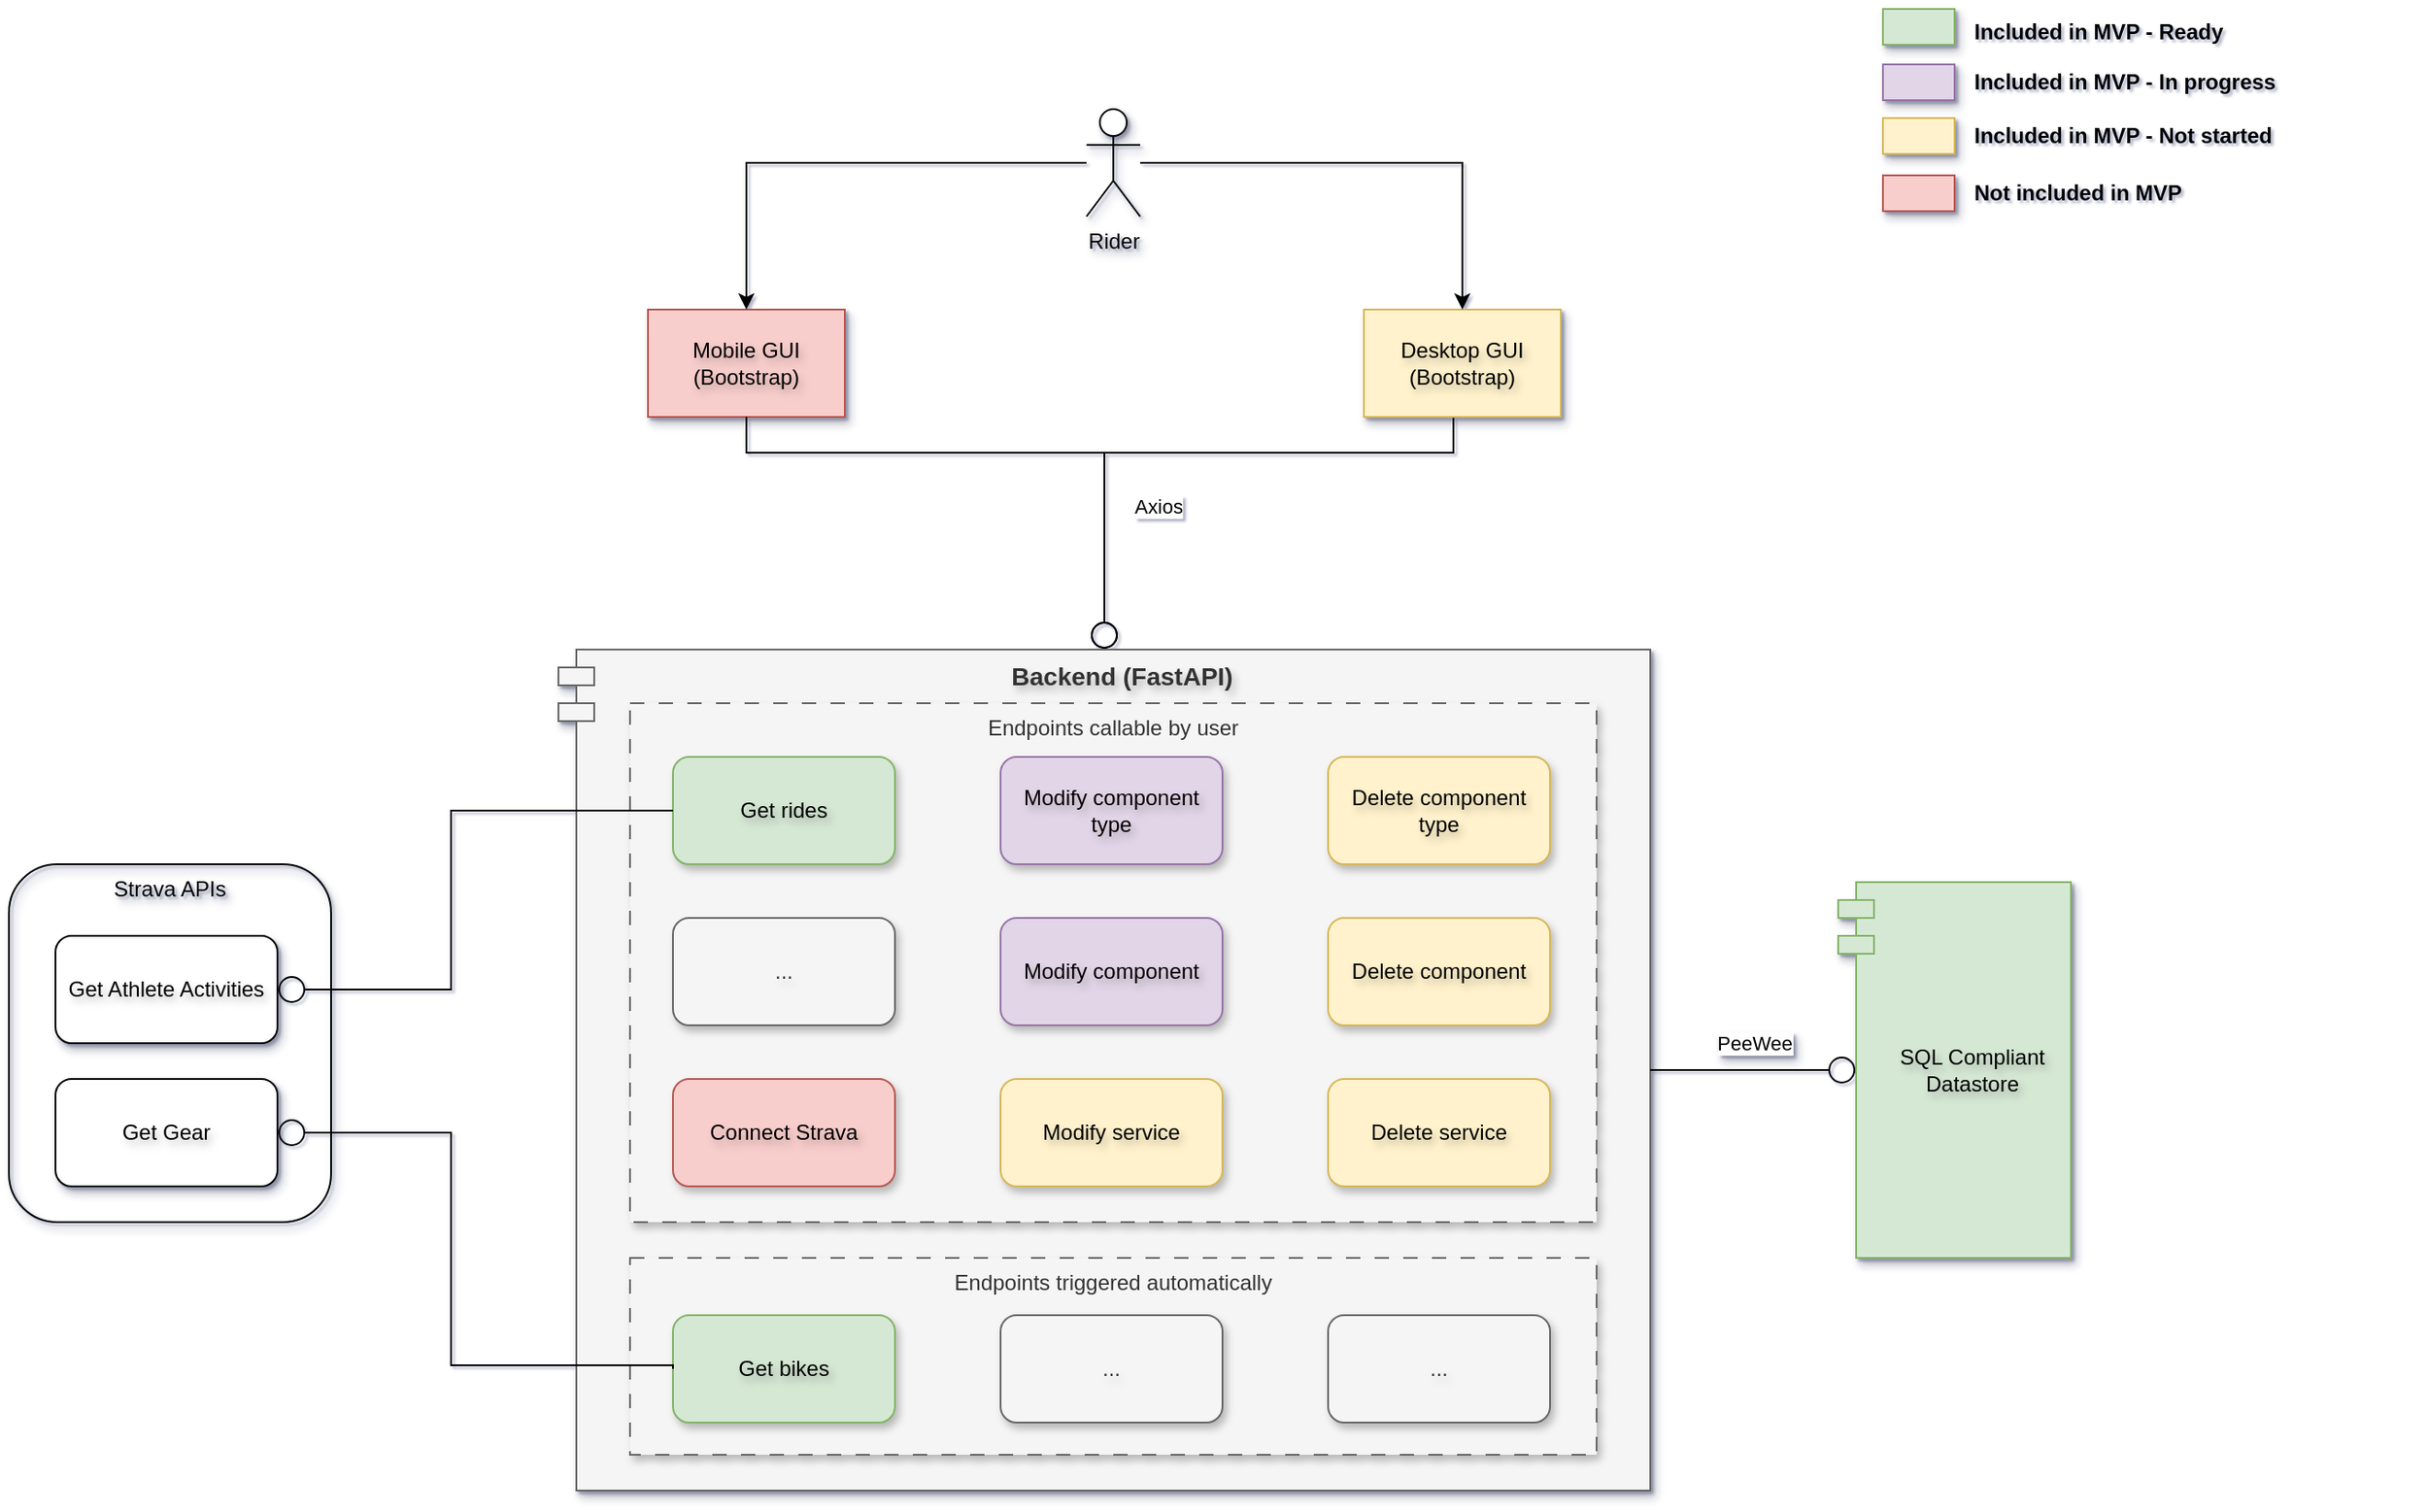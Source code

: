 <mxfile version="24.3.1" type="github" pages="5">
  <diagram id="NCPz26pTcdwmksfjbm1z" name="Application architecture">
    <mxGraphModel dx="1434" dy="831" grid="1" gridSize="10" guides="1" tooltips="1" connect="1" arrows="1" fold="1" page="1" pageScale="1" pageWidth="1654" pageHeight="1169" math="0" shadow="1">
      <root>
        <mxCell id="0" />
        <mxCell id="1" parent="0" />
        <mxCell id="RmffrdpQDNAFTX5bSkld-15" value="Mobile GUI (Bootstrap)" style="rounded=0;whiteSpace=wrap;html=1;fillColor=#f8cecc;strokeColor=#b85450;verticalAlign=middle;textShadow=1;shadow=1;" parent="1" vertex="1">
          <mxGeometry x="430" y="320" width="110" height="60" as="geometry" />
        </mxCell>
        <mxCell id="TPEgxu9a9AXFGAaxVu-T-1" value="" style="edgeStyle=orthogonalEdgeStyle;rounded=0;orthogonalLoop=1;jettySize=auto;html=1;endArrow=circle;endFill=0;textShadow=1;exitX=0.5;exitY=1;exitDx=0;exitDy=0;entryX=0.5;entryY=0;entryDx=0;entryDy=0;" parent="1" source="RmffrdpQDNAFTX5bSkld-16" target="EPH6YutYgcLWwkJwT0F1-7" edge="1">
          <mxGeometry relative="1" as="geometry">
            <Array as="points">
              <mxPoint x="880" y="380" />
              <mxPoint x="880" y="400" />
              <mxPoint x="685" y="400" />
            </Array>
            <mxPoint x="1000" y="230" as="sourcePoint" />
          </mxGeometry>
        </mxCell>
        <mxCell id="7T9I6hahDImC-vXfzpq1-1" value="Axios" style="edgeLabel;html=1;align=center;verticalAlign=middle;resizable=0;points=[];" parent="TPEgxu9a9AXFGAaxVu-T-1" vertex="1" connectable="0">
          <mxGeometry x="0.06" y="-3" relative="1" as="geometry">
            <mxPoint x="-15" y="33" as="offset" />
          </mxGeometry>
        </mxCell>
        <mxCell id="RmffrdpQDNAFTX5bSkld-16" value="Desktop GUI (Bootstrap)" style="rounded=0;whiteSpace=wrap;html=1;verticalAlign=middle;textShadow=1;shadow=1;fillColor=#fff2cc;strokeColor=#d6b656;" parent="1" vertex="1">
          <mxGeometry x="830" y="320" width="110" height="60" as="geometry" />
        </mxCell>
        <mxCell id="EPH6YutYgcLWwkJwT0F1-7" value="Backend (FastAPI)" style="shape=module;align=left;spacingLeft=20;align=center;verticalAlign=top;whiteSpace=wrap;html=1;textShadow=1;shadow=1;fillColor=#f5f5f5;fontColor=#333333;strokeColor=#666666;fontSize=14;fontStyle=1" parent="1" vertex="1">
          <mxGeometry x="380" y="510" width="610" height="470" as="geometry" />
        </mxCell>
        <mxCell id="hkwMiPXCGRXCESzgIjZG-22" style="edgeStyle=orthogonalEdgeStyle;rounded=0;orthogonalLoop=1;jettySize=auto;html=1;entryX=0.5;entryY=0;entryDx=0;entryDy=0;" edge="1" parent="1" source="ADMcqOYKtGjGrvWezob3-15" target="RmffrdpQDNAFTX5bSkld-16">
          <mxGeometry relative="1" as="geometry" />
        </mxCell>
        <mxCell id="hkwMiPXCGRXCESzgIjZG-23" style="edgeStyle=orthogonalEdgeStyle;rounded=0;orthogonalLoop=1;jettySize=auto;html=1;entryX=0.5;entryY=0;entryDx=0;entryDy=0;" edge="1" parent="1" source="ADMcqOYKtGjGrvWezob3-15" target="RmffrdpQDNAFTX5bSkld-15">
          <mxGeometry relative="1" as="geometry" />
        </mxCell>
        <mxCell id="ADMcqOYKtGjGrvWezob3-15" value="Rider" style="shape=umlActor;verticalLabelPosition=bottom;verticalAlign=top;html=1;textShadow=1;shadow=1;" parent="1" vertex="1">
          <mxGeometry x="675" y="208" width="30" height="60" as="geometry" />
        </mxCell>
        <mxCell id="TPEgxu9a9AXFGAaxVu-T-5" value="Strava APIs" style="rounded=1;whiteSpace=wrap;html=1;fillColor=none;textShadow=1;shadow=1;verticalAlign=top;" parent="1" vertex="1">
          <mxGeometry x="73" y="630" width="180" height="200" as="geometry" />
        </mxCell>
        <mxCell id="vKa5T7IKAzkrLV_AFxiM-1" value="Get Athlete Activities" style="rounded=1;whiteSpace=wrap;html=1;textShadow=1;shadow=1;verticalAlign=middle;" parent="1" vertex="1">
          <mxGeometry x="99" y="670" width="124" height="60" as="geometry" />
        </mxCell>
        <mxCell id="vKa5T7IKAzkrLV_AFxiM-3" value="Get Gear" style="rounded=1;whiteSpace=wrap;html=1;textShadow=1;shadow=1;verticalAlign=middle;" parent="1" vertex="1">
          <mxGeometry x="99" y="750" width="124" height="60" as="geometry" />
        </mxCell>
        <mxCell id="vKa5T7IKAzkrLV_AFxiM-8" value="" style="edgeStyle=orthogonalEdgeStyle;rounded=0;orthogonalLoop=1;jettySize=auto;html=1;endArrow=circle;endFill=0;textShadow=1;exitX=0.5;exitY=1;exitDx=0;exitDy=0;entryX=0.5;entryY=0;entryDx=0;entryDy=0;" parent="1" source="RmffrdpQDNAFTX5bSkld-15" target="EPH6YutYgcLWwkJwT0F1-7" edge="1">
          <mxGeometry relative="1" as="geometry">
            <Array as="points">
              <mxPoint x="505" y="400" />
              <mxPoint x="695" y="400" />
            </Array>
            <mxPoint x="580" y="190" as="sourcePoint" />
            <mxPoint x="390" y="320" as="targetPoint" />
          </mxGeometry>
        </mxCell>
        <mxCell id="EPH6YutYgcLWwkJwT0F1-8" value="SQL Compliant Datastore" style="shape=module;align=left;spacingLeft=20;align=center;verticalAlign=middle;whiteSpace=wrap;html=1;fillColor=#d5e8d4;strokeColor=#82b366;textShadow=1;shadow=1;" parent="1" vertex="1">
          <mxGeometry x="1095" y="640" width="130" height="210" as="geometry" />
        </mxCell>
        <mxCell id="TPEgxu9a9AXFGAaxVu-T-3" value="" style="edgeStyle=orthogonalEdgeStyle;rounded=0;orthogonalLoop=1;jettySize=auto;html=1;endArrow=circle;endFill=0;exitX=1;exitY=0.5;exitDx=0;exitDy=0;entryX=0;entryY=0.5;entryDx=10;entryDy=0;entryPerimeter=0;textShadow=1;" parent="1" source="EPH6YutYgcLWwkJwT0F1-7" target="EPH6YutYgcLWwkJwT0F1-8" edge="1">
          <mxGeometry relative="1" as="geometry">
            <mxPoint x="940" y="600" as="targetPoint" />
          </mxGeometry>
        </mxCell>
        <mxCell id="cnhkPzbbQILTU07u0QST-5" value="PeeWee" style="edgeLabel;html=1;align=center;verticalAlign=middle;resizable=0;points=[];textShadow=1;" parent="TPEgxu9a9AXFGAaxVu-T-3" vertex="1" connectable="0">
          <mxGeometry x="0.006" y="1" relative="1" as="geometry">
            <mxPoint y="-14" as="offset" />
          </mxGeometry>
        </mxCell>
        <mxCell id="DBjzKuaNJzYYvuGlvYwG-1" value="" style="rounded=0;whiteSpace=wrap;html=1;verticalAlign=middle;textShadow=1;shadow=1;fillColor=#fff2cc;strokeColor=#d6b656;" parent="1" vertex="1">
          <mxGeometry x="1120" y="213" width="40" height="20" as="geometry" />
        </mxCell>
        <mxCell id="DBjzKuaNJzYYvuGlvYwG-2" value="Included in MVP - Ready" style="text;html=1;align=left;verticalAlign=middle;whiteSpace=wrap;rounded=0;fontStyle=1" parent="1" vertex="1">
          <mxGeometry x="1169" y="150" width="231" height="30" as="geometry" />
        </mxCell>
        <mxCell id="DBjzKuaNJzYYvuGlvYwG-3" value="" style="rounded=0;whiteSpace=wrap;html=1;verticalAlign=middle;textShadow=1;shadow=1;fillColor=#d5e8d4;strokeColor=#82b366;" parent="1" vertex="1">
          <mxGeometry x="1120" y="152" width="40" height="20" as="geometry" />
        </mxCell>
        <mxCell id="DBjzKuaNJzYYvuGlvYwG-4" value="Included in MVP - Not started" style="text;html=1;align=left;verticalAlign=middle;whiteSpace=wrap;rounded=0;fontStyle=1" parent="1" vertex="1">
          <mxGeometry x="1169" y="208" width="251" height="30" as="geometry" />
        </mxCell>
        <mxCell id="DBjzKuaNJzYYvuGlvYwG-5" value="" style="rounded=0;whiteSpace=wrap;html=1;verticalAlign=middle;textShadow=1;shadow=1;fillColor=#f8cecc;strokeColor=#b85450;" parent="1" vertex="1">
          <mxGeometry x="1120" y="245" width="40" height="20" as="geometry" />
        </mxCell>
        <mxCell id="DBjzKuaNJzYYvuGlvYwG-6" value="Not included in MVP" style="text;html=1;align=left;verticalAlign=middle;whiteSpace=wrap;rounded=0;fontStyle=1" parent="1" vertex="1">
          <mxGeometry x="1169" y="240" width="160" height="30" as="geometry" />
        </mxCell>
        <mxCell id="DBjzKuaNJzYYvuGlvYwG-7" value="" style="rounded=0;whiteSpace=wrap;html=1;verticalAlign=middle;textShadow=1;shadow=1;fillColor=#e1d5e7;strokeColor=#9673a6;" parent="1" vertex="1">
          <mxGeometry x="1120" y="183" width="40" height="20" as="geometry" />
        </mxCell>
        <mxCell id="DBjzKuaNJzYYvuGlvYwG-8" value="Included in MVP - In progress" style="text;html=1;align=left;verticalAlign=middle;whiteSpace=wrap;rounded=0;fontStyle=1" parent="1" vertex="1">
          <mxGeometry x="1169" y="178" width="200" height="30" as="geometry" />
        </mxCell>
        <mxCell id="PAN6MGR7lWyU0OjaY2M_-1" value="Endpoints callable by user" style="rounded=0;whiteSpace=wrap;html=1;verticalAlign=top;dashed=1;dashPattern=8 8;fillColor=#f5f5f5;fontColor=#333333;strokeColor=#666666;glass=0;shadow=1;" vertex="1" parent="1">
          <mxGeometry x="420" y="540" width="540" height="290" as="geometry" />
        </mxCell>
        <mxCell id="qX8qI-lBYtdF9P_CDvGN-1" value="..." style="rounded=1;whiteSpace=wrap;html=1;textShadow=1;shadow=1;verticalAlign=middle;fillColor=#f5f5f5;strokeColor=#666666;fontColor=#333333;" parent="1" vertex="1">
          <mxGeometry x="444" y="660" width="124" height="60" as="geometry" />
        </mxCell>
        <mxCell id="fzKTLi9T5yTtbYr0EsDo-5" value="Get rides" style="rounded=1;whiteSpace=wrap;html=1;textShadow=1;shadow=1;verticalAlign=middle;fillColor=#d5e8d4;strokeColor=#82b366;" vertex="1" parent="1">
          <mxGeometry x="444" y="570" width="124" height="60" as="geometry" />
        </mxCell>
        <mxCell id="fzKTLi9T5yTtbYr0EsDo-2" value="Connect Strava" style="rounded=1;whiteSpace=wrap;html=1;textShadow=1;shadow=1;verticalAlign=middle;fillColor=#f8cecc;strokeColor=#b85450;" vertex="1" parent="1">
          <mxGeometry x="444" y="750" width="124" height="60" as="geometry" />
        </mxCell>
        <mxCell id="VWTe2yEgSYTS17EeLRTs-1" value="Endpoints triggered automatically" style="rounded=0;whiteSpace=wrap;html=1;verticalAlign=top;dashed=1;dashPattern=8 8;fillColor=#f5f5f5;fontColor=#333333;strokeColor=#666666;glass=0;shadow=1;" vertex="1" parent="1">
          <mxGeometry x="420" y="850" width="540" height="110" as="geometry" />
        </mxCell>
        <mxCell id="VWTe2yEgSYTS17EeLRTs-3" value="Get bikes" style="rounded=1;whiteSpace=wrap;html=1;textShadow=1;shadow=1;verticalAlign=middle;fillColor=#d5e8d4;strokeColor=#82b366;" vertex="1" parent="1">
          <mxGeometry x="444" y="882" width="124" height="60" as="geometry" />
        </mxCell>
        <mxCell id="vKa5T7IKAzkrLV_AFxiM-5" value="" style="edgeStyle=orthogonalEdgeStyle;rounded=0;orthogonalLoop=1;jettySize=auto;html=1;endArrow=circle;endFill=0;textShadow=1;exitX=0;exitY=0.5;exitDx=0;exitDy=0;entryX=1;entryY=0.5;entryDx=0;entryDy=0;" parent="1" target="vKa5T7IKAzkrLV_AFxiM-3" edge="1" source="VWTe2yEgSYTS17EeLRTs-3">
          <mxGeometry relative="1" as="geometry">
            <mxPoint x="490" y="715" as="sourcePoint" />
            <mxPoint x="300" y="710" as="targetPoint" />
            <Array as="points">
              <mxPoint x="444" y="910" />
              <mxPoint x="320" y="910" />
              <mxPoint x="320" y="780" />
            </Array>
          </mxGeometry>
        </mxCell>
        <mxCell id="TPEgxu9a9AXFGAaxVu-T-12" value="" style="edgeStyle=orthogonalEdgeStyle;rounded=0;orthogonalLoop=1;jettySize=auto;html=1;endArrow=circle;endFill=0;textShadow=1;exitX=0;exitY=0.5;exitDx=0;exitDy=0;" parent="1" target="vKa5T7IKAzkrLV_AFxiM-1" edge="1" source="fzKTLi9T5yTtbYr0EsDo-5">
          <mxGeometry relative="1" as="geometry">
            <mxPoint x="490" y="585" as="sourcePoint" />
            <mxPoint x="420" y="780" as="targetPoint" />
            <Array as="points">
              <mxPoint x="320" y="600" />
              <mxPoint x="320" y="700" />
            </Array>
          </mxGeometry>
        </mxCell>
        <mxCell id="3VQf2WBZ-oA9wb5RfIg6-1" value="Modify component type" style="rounded=1;whiteSpace=wrap;html=1;textShadow=1;shadow=1;verticalAlign=middle;fillColor=#e1d5e7;strokeColor=#9673a6;" vertex="1" parent="1">
          <mxGeometry x="627" y="570" width="124" height="60" as="geometry" />
        </mxCell>
        <mxCell id="3VQf2WBZ-oA9wb5RfIg6-2" value="Delete component type" style="rounded=1;whiteSpace=wrap;html=1;textShadow=1;shadow=1;verticalAlign=middle;fillColor=#fff2cc;strokeColor=#d6b656;" vertex="1" parent="1">
          <mxGeometry x="810" y="570" width="124" height="60" as="geometry" />
        </mxCell>
        <mxCell id="hkwMiPXCGRXCESzgIjZG-15" value="Modify component" style="rounded=1;whiteSpace=wrap;html=1;textShadow=1;shadow=1;verticalAlign=middle;fillColor=#e1d5e7;strokeColor=#9673a6;" vertex="1" parent="1">
          <mxGeometry x="627" y="660" width="124" height="60" as="geometry" />
        </mxCell>
        <mxCell id="hkwMiPXCGRXCESzgIjZG-16" value="Modify service" style="rounded=1;whiteSpace=wrap;html=1;textShadow=1;shadow=1;verticalAlign=middle;fillColor=#fff2cc;strokeColor=#d6b656;" vertex="1" parent="1">
          <mxGeometry x="627" y="750" width="124" height="60" as="geometry" />
        </mxCell>
        <mxCell id="hkwMiPXCGRXCESzgIjZG-17" value="Delete component" style="rounded=1;whiteSpace=wrap;html=1;textShadow=1;shadow=1;verticalAlign=middle;fillColor=#fff2cc;strokeColor=#d6b656;" vertex="1" parent="1">
          <mxGeometry x="810" y="660" width="124" height="60" as="geometry" />
        </mxCell>
        <mxCell id="hkwMiPXCGRXCESzgIjZG-18" value="Delete service" style="rounded=1;whiteSpace=wrap;html=1;textShadow=1;shadow=1;verticalAlign=middle;fillColor=#fff2cc;strokeColor=#d6b656;" vertex="1" parent="1">
          <mxGeometry x="810" y="750" width="124" height="60" as="geometry" />
        </mxCell>
        <mxCell id="hkwMiPXCGRXCESzgIjZG-19" value="..." style="rounded=1;whiteSpace=wrap;html=1;textShadow=1;shadow=1;verticalAlign=middle;fillColor=#f5f5f5;fontColor=#333333;strokeColor=#666666;" vertex="1" parent="1">
          <mxGeometry x="627" y="882" width="124" height="60" as="geometry" />
        </mxCell>
        <mxCell id="hkwMiPXCGRXCESzgIjZG-20" value="..." style="rounded=1;whiteSpace=wrap;html=1;textShadow=1;shadow=1;verticalAlign=middle;fillColor=#f5f5f5;strokeColor=#666666;fontColor=#333333;" vertex="1" parent="1">
          <mxGeometry x="810" y="882" width="124" height="60" as="geometry" />
        </mxCell>
      </root>
    </mxGraphModel>
  </diagram>
  <diagram id="ddEZl8HGuWGNaKL-1OLa" name="Modules">
    <mxGraphModel dx="1434" dy="831" grid="1" gridSize="10" guides="1" tooltips="1" connect="1" arrows="1" fold="1" page="1" pageScale="1" pageWidth="1654" pageHeight="1169" math="0" shadow="0">
      <root>
        <mxCell id="0" />
        <mxCell id="1" parent="0" />
        <mxCell id="bwmJhf_p5KY45bq_4t8g-1" value="" style="ellipse;whiteSpace=wrap;html=1;align=center;aspect=fixed;fillColor=none;strokeColor=none;resizable=0;perimeter=centerPerimeter;rotatable=0;allowArrows=0;points=[];outlineConnect=1;textShadow=1;" parent="1" vertex="1">
          <mxGeometry x="660" y="318" width="10" height="10" as="geometry" />
        </mxCell>
        <mxCell id="bwmJhf_p5KY45bq_4t8g-2" value="main.py" style="shape=module;align=left;spacingLeft=20;align=center;verticalAlign=middle;whiteSpace=wrap;html=1;fillColor=#e1d5e7;strokeColor=#9673a6;textShadow=1;shadow=1;" parent="1" vertex="1">
          <mxGeometry x="777" y="183" width="160" height="90" as="geometry" />
        </mxCell>
        <mxCell id="ab__0eKPIvS3hXRo3g3Q-10" style="edgeStyle=orthogonalEdgeStyle;rounded=0;orthogonalLoop=1;jettySize=auto;html=1;entryX=0.75;entryY=1;entryDx=0;entryDy=0;exitX=0.5;exitY=0;exitDx=0;exitDy=0;" edge="1" parent="1" source="bwmJhf_p5KY45bq_4t8g-5" target="bwmJhf_p5KY45bq_4t8g-2">
          <mxGeometry relative="1" as="geometry" />
        </mxCell>
        <mxCell id="bwmJhf_p5KY45bq_4t8g-5" value="strava.py" style="shape=module;align=left;spacingLeft=20;align=center;verticalAlign=middle;whiteSpace=wrap;html=1;fillColor=#e1d5e7;strokeColor=#9673a6;textShadow=1;shadow=1;" parent="1" vertex="1">
          <mxGeometry x="926" y="378" width="160" height="90" as="geometry" />
        </mxCell>
        <mxCell id="ab__0eKPIvS3hXRo3g3Q-11" style="edgeStyle=orthogonalEdgeStyle;rounded=0;orthogonalLoop=1;jettySize=auto;html=1;entryX=0.5;entryY=1;entryDx=0;entryDy=0;" edge="1" parent="1" source="bwmJhf_p5KY45bq_4t8g-8" target="bwmJhf_p5KY45bq_4t8g-11">
          <mxGeometry relative="1" as="geometry" />
        </mxCell>
        <mxCell id="bwmJhf_p5KY45bq_4t8g-8" value="peewee_models.py" style="shape=module;align=left;spacingLeft=20;align=center;verticalAlign=middle;whiteSpace=wrap;html=1;fillColor=#e1d5e7;strokeColor=#9673a6;textShadow=1;shadow=1;" parent="1" vertex="1">
          <mxGeometry x="630" y="528" width="160" height="90" as="geometry" />
        </mxCell>
        <mxCell id="ab__0eKPIvS3hXRo3g3Q-9" style="edgeStyle=orthogonalEdgeStyle;rounded=0;orthogonalLoop=1;jettySize=auto;html=1;entryX=0.25;entryY=1;entryDx=0;entryDy=0;" edge="1" parent="1" source="bwmJhf_p5KY45bq_4t8g-11" target="bwmJhf_p5KY45bq_4t8g-2">
          <mxGeometry relative="1" as="geometry" />
        </mxCell>
        <mxCell id="bwmJhf_p5KY45bq_4t8g-11" value="peewee_connector.py" style="shape=module;align=left;spacingLeft=20;align=center;verticalAlign=middle;whiteSpace=wrap;html=1;fillColor=#e1d5e7;strokeColor=#9673a6;textShadow=1;shadow=1;" parent="1" vertex="1">
          <mxGeometry x="630" y="378" width="160" height="90" as="geometry" />
        </mxCell>
        <mxCell id="ab__0eKPIvS3hXRo3g3Q-1" value="" style="rounded=0;whiteSpace=wrap;html=1;verticalAlign=middle;textShadow=1;shadow=1;fillColor=#fff2cc;strokeColor=#d6b656;" vertex="1" parent="1">
          <mxGeometry x="1170" y="183" width="40" height="20" as="geometry" />
        </mxCell>
        <mxCell id="ab__0eKPIvS3hXRo3g3Q-2" value="Included in MVP - Ready" style="text;html=1;align=left;verticalAlign=middle;whiteSpace=wrap;rounded=0;fontStyle=1" vertex="1" parent="1">
          <mxGeometry x="1219" y="120" width="231" height="30" as="geometry" />
        </mxCell>
        <mxCell id="ab__0eKPIvS3hXRo3g3Q-3" value="" style="rounded=0;whiteSpace=wrap;html=1;verticalAlign=middle;textShadow=1;shadow=1;fillColor=#d5e8d4;strokeColor=#82b366;" vertex="1" parent="1">
          <mxGeometry x="1170" y="122" width="40" height="20" as="geometry" />
        </mxCell>
        <mxCell id="ab__0eKPIvS3hXRo3g3Q-4" value="Included in MVP - Not started" style="text;html=1;align=left;verticalAlign=middle;whiteSpace=wrap;rounded=0;fontStyle=1" vertex="1" parent="1">
          <mxGeometry x="1219" y="178" width="251" height="30" as="geometry" />
        </mxCell>
        <mxCell id="ab__0eKPIvS3hXRo3g3Q-5" value="" style="rounded=0;whiteSpace=wrap;html=1;verticalAlign=middle;textShadow=1;shadow=1;fillColor=#f8cecc;strokeColor=#b85450;" vertex="1" parent="1">
          <mxGeometry x="1170" y="215" width="40" height="20" as="geometry" />
        </mxCell>
        <mxCell id="ab__0eKPIvS3hXRo3g3Q-6" value="Not included in MVP" style="text;html=1;align=left;verticalAlign=middle;whiteSpace=wrap;rounded=0;fontStyle=1" vertex="1" parent="1">
          <mxGeometry x="1219" y="210" width="160" height="30" as="geometry" />
        </mxCell>
        <mxCell id="ab__0eKPIvS3hXRo3g3Q-7" value="" style="rounded=0;whiteSpace=wrap;html=1;verticalAlign=middle;textShadow=1;shadow=1;fillColor=#e1d5e7;strokeColor=#9673a6;" vertex="1" parent="1">
          <mxGeometry x="1170" y="153" width="40" height="20" as="geometry" />
        </mxCell>
        <mxCell id="ab__0eKPIvS3hXRo3g3Q-8" value="Included in MVP - In progress" style="text;html=1;align=left;verticalAlign=middle;whiteSpace=wrap;rounded=0;fontStyle=1" vertex="1" parent="1">
          <mxGeometry x="1219" y="148" width="200" height="30" as="geometry" />
        </mxCell>
      </root>
    </mxGraphModel>
  </diagram>
  <diagram name="ER diagram" id="gaYTSJDpXmIPhpLEIALV">
    <mxGraphModel dx="1434" dy="831" grid="1" gridSize="10" guides="1" tooltips="1" connect="1" arrows="1" fold="1" page="1" pageScale="1" pageWidth="1654" pageHeight="1169" math="0" shadow="1">
      <root>
        <mxCell id="0" />
        <mxCell id="1" parent="0" />
        <mxCell id="OpilXaS1zRmoDV6CBxLi-1" value="a&lt;span style=&quot;background-color: initial;&quot;&gt;thletes&lt;/span&gt;" style="swimlane;childLayout=stackLayout;horizontal=1;startSize=50;horizontalStack=0;rounded=0;fontSize=14;fontStyle=0;strokeWidth=2;resizeParent=0;resizeLast=1;shadow=0;dashed=0;align=center;arcSize=0;whiteSpace=wrap;html=1;fillColor=#f5f5f5;strokeColor=#666666;fontColor=#333333;" parent="1" vertex="1">
          <mxGeometry x="330" y="134" width="220" height="120" as="geometry" />
        </mxCell>
        <mxCell id="OpilXaS1zRmoDV6CBxLi-2" value="&lt;div&gt;&lt;b&gt;Attributes:&lt;/b&gt;&lt;br&gt;&lt;/div&gt;&lt;div&gt;ahlete_id: TEXT (PK)&lt;br&gt;&lt;/div&gt;athlete_name: TEXT" style="align=left;spacingLeft=4;fontSize=12;verticalAlign=top;resizable=0;rotatable=0;part=1;html=1;rounded=0;fillColor=#f8cecc;strokeColor=#b85450;" parent="OpilXaS1zRmoDV6CBxLi-1" vertex="1">
          <mxGeometry y="50" width="220" height="70" as="geometry" />
        </mxCell>
        <mxCell id="OpilXaS1zRmoDV6CBxLi-4" value="rides" style="swimlane;childLayout=stackLayout;horizontal=1;startSize=50;horizontalStack=0;rounded=0;fontSize=14;fontStyle=0;strokeWidth=2;resizeParent=0;resizeLast=1;shadow=0;dashed=0;align=center;arcSize=0;whiteSpace=wrap;html=1;fillColor=#f5f5f5;fontColor=#333333;strokeColor=#666666;" parent="1" vertex="1">
          <mxGeometry x="1040" y="133" width="220" height="180" as="geometry" />
        </mxCell>
        <mxCell id="OpilXaS1zRmoDV6CBxLi-5" value="&lt;div&gt;&lt;b&gt;Attributes:&lt;/b&gt;&lt;br&gt;&lt;/div&gt;ride_id: TEXT&amp;nbsp;(PK)&lt;div&gt;bike_id&lt;span style=&quot;background-color: initial;&quot;&gt;: TEXT&lt;/span&gt;&lt;/div&gt;&lt;div&gt;&lt;span style=&quot;background-color: initial;&quot;&gt;record_time&lt;/span&gt;&lt;span style=&quot;background-color: initial;&quot;&gt;: TEXT&lt;/span&gt;&lt;br&gt;&lt;/div&gt;&lt;div&gt;ride_name&lt;span style=&quot;background-color: initial;&quot;&gt;: TEXT&lt;/span&gt;&lt;/div&gt;&lt;div&gt;&lt;span style=&quot;background-color: initial;&quot;&gt;ride_distance&lt;/span&gt;&lt;span style=&quot;background-color: initial;&quot;&gt;: NUMERIC&lt;/span&gt;&lt;br&gt;&lt;/div&gt;&lt;div&gt;ride_moving_time&lt;span style=&quot;background-color: initial;&quot;&gt;: TEXT&lt;/span&gt;&lt;br&gt;&lt;/div&gt;&lt;div&gt;&lt;span style=&quot;background-color: initial;&quot;&gt;commute: TEXT&lt;/span&gt;&lt;/div&gt;" style="align=left;spacingLeft=4;fontSize=12;verticalAlign=top;resizable=0;rotatable=0;part=1;html=1;rounded=0;fillColor=#d5e8d4;strokeColor=#82b366;" parent="OpilXaS1zRmoDV6CBxLi-4" vertex="1">
          <mxGeometry y="50" width="220" height="130" as="geometry" />
        </mxCell>
        <mxCell id="OpilXaS1zRmoDV6CBxLi-21" value="bikes" style="swimlane;childLayout=stackLayout;horizontal=1;startSize=50;horizontalStack=0;rounded=0;fontSize=14;fontStyle=0;strokeWidth=2;resizeParent=0;resizeLast=1;shadow=0;dashed=0;align=center;arcSize=0;whiteSpace=wrap;html=1;fillColor=#f5f5f5;strokeColor=#666666;fontColor=#333333;" parent="1" vertex="1">
          <mxGeometry x="680" y="134" width="220" height="186" as="geometry" />
        </mxCell>
        <mxCell id="OpilXaS1zRmoDV6CBxLi-22" value="&lt;div&gt;&lt;b&gt;Attributes:&lt;/b&gt;&lt;br&gt;&lt;/div&gt;bike_id: TEXT&amp;nbsp;(PK)&lt;div&gt;athlete_id&lt;span style=&quot;background-color: initial;&quot;&gt;: TEXT&lt;/span&gt;&lt;/div&gt;&lt;div&gt;&lt;span style=&quot;background-color: initial;&quot;&gt;bike_name&lt;/span&gt;&lt;span style=&quot;background-color: initial;&quot;&gt;: TEXT&lt;/span&gt;&lt;br&gt;&lt;/div&gt;&lt;div&gt;bike_retired: TEXT&lt;/div&gt;&lt;div&gt;service_status: TEXT&lt;br&gt;&lt;div&gt;total_distance&lt;span style=&quot;background-color: initial;&quot;&gt;: NUMERIC&lt;/span&gt;&lt;/div&gt;&lt;div&gt;notes&lt;span style=&quot;background-color: initial;&quot;&gt;: TEXT&lt;/span&gt;&lt;/div&gt;&lt;/div&gt;" style="align=left;spacingLeft=4;fontSize=12;verticalAlign=top;resizable=0;rotatable=0;part=1;html=1;rounded=0;fillColor=#d5e8d4;strokeColor=#82b366;" parent="OpilXaS1zRmoDV6CBxLi-21" vertex="1">
          <mxGeometry y="50" width="220" height="136" as="geometry" />
        </mxCell>
        <mxCell id="OpilXaS1zRmoDV6CBxLi-23" value="components" style="swimlane;childLayout=stackLayout;horizontal=1;startSize=50;horizontalStack=0;rounded=0;fontSize=14;fontStyle=0;strokeWidth=2;resizeParent=0;resizeLast=1;shadow=0;dashed=0;align=center;arcSize=0;whiteSpace=wrap;html=1;fillColor=#f5f5f5;strokeColor=#666666;fontColor=#333333;" parent="1" vertex="1">
          <mxGeometry x="680" y="491" width="220" height="300" as="geometry" />
        </mxCell>
        <mxCell id="OpilXaS1zRmoDV6CBxLi-24" value="&lt;div&gt;&lt;span style=&quot;background-color: initial;&quot;&gt;&lt;b&gt;Attributes:&lt;/b&gt;&lt;/span&gt;&lt;/div&gt;&lt;div&gt;&lt;span style=&quot;background-color: initial;&quot;&gt;component_id&lt;/span&gt;&lt;span style=&quot;background-color: initial;&quot;&gt;: TEXT&lt;/span&gt;&lt;span style=&quot;background-color: initial;&quot;&gt;&amp;nbsp;(PK)&lt;/span&gt;&lt;/div&gt;&lt;div&gt;bike_id&lt;span style=&quot;background-color: initial;&quot;&gt;: TEXT&lt;/span&gt;&lt;/div&gt;component_name: TEXT&lt;div&gt;component_type&lt;span style=&quot;background-color: initial;&quot;&gt;: TEXT&lt;/span&gt;&lt;/div&gt;&lt;div&gt;component_distance&lt;span style=&quot;background-color: initial;&quot;&gt;: NUMERIC&lt;/span&gt;&lt;br&gt;&lt;/div&gt;&lt;div&gt;component_moving_time&lt;span style=&quot;background-color: initial;&quot;&gt;: TEXT&lt;/span&gt;&lt;br&gt;&lt;/div&gt;&lt;div&gt;installation_status&lt;span style=&quot;background-color: initial;&quot;&gt;: TEXT&lt;/span&gt;&lt;/div&gt;&lt;div&gt;service_interval&lt;span style=&quot;background-color: initial;&quot;&gt;: NUMERIC&lt;/span&gt;&lt;/div&gt;&lt;div&gt;expected_lifetime&lt;span style=&quot;background-color: initial;&quot;&gt;: NUMERIC&lt;/span&gt;&lt;/div&gt;&lt;div&gt;service_status&lt;span style=&quot;background-color: initial;&quot;&gt;: TEXT&lt;/span&gt;&lt;/div&gt;&lt;div&gt;service_next&lt;span style=&quot;background-color: initial;&quot;&gt;: NUMERIC&lt;/span&gt;&lt;/div&gt;&lt;div&gt;&lt;span style=&quot;background-color: initial;&quot;&gt;updated_d&lt;/span&gt;&lt;span style=&quot;background-color: initial;&quot;&gt;ate&lt;/span&gt;&lt;span style=&quot;background-color: initial;&quot;&gt;: TEXT&lt;/span&gt;&lt;br&gt;&lt;/div&gt;&lt;div&gt;update_reason&lt;span style=&quot;background-color: initial;&quot;&gt;: TEXT&lt;/span&gt;&lt;/div&gt;&lt;div&gt;cost&lt;span style=&quot;background-color: initial;&quot;&gt;: TEXT&lt;/span&gt;&lt;/div&gt;&lt;div&gt;notes&lt;span style=&quot;background-color: initial;&quot;&gt;: TEXT&lt;/span&gt;&lt;/div&gt;" style="align=left;spacingLeft=4;fontSize=12;verticalAlign=top;resizable=0;rotatable=0;part=1;html=1;rounded=0;fillColor=#e1d5e7;strokeColor=#9673a6;" parent="OpilXaS1zRmoDV6CBxLi-23" vertex="1">
          <mxGeometry y="50" width="220" height="250" as="geometry" />
        </mxCell>
        <mxCell id="OpilXaS1zRmoDV6CBxLi-34" value="services" style="swimlane;childLayout=stackLayout;horizontal=1;startSize=50;horizontalStack=0;rounded=0;fontSize=14;fontStyle=0;strokeWidth=2;resizeParent=0;resizeLast=1;shadow=0;dashed=0;align=center;arcSize=0;whiteSpace=wrap;html=1;fillColor=#f5f5f5;fontColor=#333333;strokeColor=#666666;" parent="1" vertex="1">
          <mxGeometry x="1040" y="491" width="220" height="150" as="geometry" />
        </mxCell>
        <mxCell id="OpilXaS1zRmoDV6CBxLi-35" value="&lt;div&gt;&lt;b&gt;Attributes:&lt;/b&gt;&lt;br&gt;&lt;/div&gt;&lt;div&gt;service_id&lt;span style=&quot;background-color: initial;&quot;&gt;: TEXT&lt;/span&gt;&lt;span style=&quot;background-color: initial;&quot;&gt;&amp;nbsp;(PK)&lt;/span&gt;&lt;/div&gt;&lt;div&gt;component_id&lt;span style=&quot;background-color: initial;&quot;&gt;: TEXT&lt;/span&gt;&lt;/div&gt;&lt;div&gt;service_name&lt;span style=&quot;background-color: initial;&quot;&gt;: TEXT&lt;/span&gt;&lt;/div&gt;service_date: TEXT&lt;div&gt;notes&lt;span style=&quot;background-color: initial;&quot;&gt;: TEXT&lt;/span&gt;&lt;/div&gt;" style="align=left;spacingLeft=4;fontSize=12;verticalAlign=top;resizable=0;rotatable=0;part=1;html=1;rounded=0;fillColor=#fff2cc;strokeColor=#d6b656;" parent="OpilXaS1zRmoDV6CBxLi-34" vertex="1">
          <mxGeometry y="50" width="220" height="100" as="geometry" />
        </mxCell>
        <mxCell id="OpilXaS1zRmoDV6CBxLi-37" value="" style="fontSize=12;html=1;endArrow=ERoneToMany;rounded=0;exitX=0.5;exitY=1;exitDx=0;exitDy=0;edgeStyle=orthogonalEdgeStyle;entryX=0.75;entryY=0;entryDx=0;entryDy=0;" parent="1" source="OpilXaS1zRmoDV6CBxLi-5" target="OpilXaS1zRmoDV6CBxLi-23" edge="1">
          <mxGeometry width="100" height="100" relative="1" as="geometry">
            <mxPoint x="860" y="2" as="sourcePoint" />
            <mxPoint x="710" y="501" as="targetPoint" />
            <Array as="points">
              <mxPoint x="1150" y="411" />
              <mxPoint x="845" y="411" />
            </Array>
          </mxGeometry>
        </mxCell>
        <mxCell id="OpilXaS1zRmoDV6CBxLi-40" value="Has" style="edgeLabel;html=1;align=center;verticalAlign=middle;resizable=0;points=[];rounded=0;" parent="OpilXaS1zRmoDV6CBxLi-37" vertex="1" connectable="0">
          <mxGeometry x="0.224" y="-2" relative="1" as="geometry">
            <mxPoint x="18" y="-9" as="offset" />
          </mxGeometry>
        </mxCell>
        <mxCell id="OpilXaS1zRmoDV6CBxLi-38" value="" style="fontSize=12;html=1;endArrow=ERoneToMany;rounded=0;entryX=1;entryY=0.25;entryDx=0;entryDy=0;edgeStyle=orthogonalEdgeStyle;exitX=0;exitY=0.176;exitDx=0;exitDy=0;exitPerimeter=0;" parent="1" edge="1">
          <mxGeometry width="100" height="100" relative="1" as="geometry">
            <mxPoint x="680" y="193.52" as="sourcePoint" />
            <mxPoint x="550" y="193.6" as="targetPoint" />
          </mxGeometry>
        </mxCell>
        <mxCell id="OpilXaS1zRmoDV6CBxLi-39" value="Has" style="edgeLabel;html=1;align=center;verticalAlign=middle;resizable=0;points=[];rounded=0;" parent="OpilXaS1zRmoDV6CBxLi-38" vertex="1" connectable="0">
          <mxGeometry x="-0.199" y="-2" relative="1" as="geometry">
            <mxPoint x="-8" y="-12" as="offset" />
          </mxGeometry>
        </mxCell>
        <mxCell id="OpilXaS1zRmoDV6CBxLi-41" value="" style="fontSize=12;html=1;endArrow=ERoneToMany;rounded=0;entryX=0.5;entryY=1;entryDx=0;entryDy=0;exitX=0.5;exitY=0;exitDx=0;exitDy=0;" parent="1" source="OpilXaS1zRmoDV6CBxLi-23" target="OpilXaS1zRmoDV6CBxLi-22" edge="1">
          <mxGeometry width="100" height="100" relative="1" as="geometry">
            <mxPoint x="610" y="511" as="sourcePoint" />
            <mxPoint x="680" y="221" as="targetPoint" />
          </mxGeometry>
        </mxCell>
        <mxCell id="OpilXaS1zRmoDV6CBxLi-42" value="Has" style="edgeLabel;html=1;align=center;verticalAlign=middle;resizable=0;points=[];rounded=0;" parent="OpilXaS1zRmoDV6CBxLi-41" vertex="1" connectable="0">
          <mxGeometry x="-0.025" y="1" relative="1" as="geometry">
            <mxPoint as="offset" />
          </mxGeometry>
        </mxCell>
        <mxCell id="OpilXaS1zRmoDV6CBxLi-44" value="" style="fontSize=12;html=1;endArrow=ERoneToMany;rounded=0;entryX=1;entryY=0.25;entryDx=0;entryDy=0;exitX=0;exitY=0.25;exitDx=0;exitDy=0;" parent="1" edge="1">
          <mxGeometry width="100" height="100" relative="1" as="geometry">
            <mxPoint x="1040" y="601" as="sourcePoint" />
            <mxPoint x="900" y="601" as="targetPoint" />
          </mxGeometry>
        </mxCell>
        <mxCell id="OpilXaS1zRmoDV6CBxLi-45" value="Has" style="edgeLabel;html=1;align=center;verticalAlign=middle;resizable=0;points=[];rounded=0;" parent="OpilXaS1zRmoDV6CBxLi-44" vertex="1" connectable="0">
          <mxGeometry x="-0.025" y="1" relative="1" as="geometry">
            <mxPoint y="-17" as="offset" />
          </mxGeometry>
        </mxCell>
        <mxCell id="Ze08bTx3dgTv0OYDRQwi-9" value="" style="fontSize=12;html=1;endArrow=ERoneToMany;rounded=0;exitX=-0.016;exitY=0.086;exitDx=0;exitDy=0;exitPerimeter=0;" parent="1" source="OpilXaS1zRmoDV6CBxLi-5" edge="1">
          <mxGeometry width="100" height="100" relative="1" as="geometry">
            <mxPoint x="1030" y="194" as="sourcePoint" />
            <mxPoint x="900" y="193.5" as="targetPoint" />
          </mxGeometry>
        </mxCell>
        <mxCell id="Ze08bTx3dgTv0OYDRQwi-10" value="Has" style="edgeLabel;html=1;align=center;verticalAlign=middle;resizable=0;points=[];rounded=0;" parent="Ze08bTx3dgTv0OYDRQwi-9" vertex="1" connectable="0">
          <mxGeometry x="-0.025" y="1" relative="1" as="geometry">
            <mxPoint y="-15" as="offset" />
          </mxGeometry>
        </mxCell>
        <mxCell id="FYLXDRk0VA_Kkk7GIYD0-7" value="component_types" style="swimlane;childLayout=stackLayout;horizontal=1;startSize=50;horizontalStack=0;rounded=0;fontSize=14;fontStyle=0;strokeWidth=2;resizeParent=0;resizeLast=1;shadow=0;dashed=0;align=center;arcSize=0;whiteSpace=wrap;html=1;fillColor=#f5f5f5;strokeColor=#666666;fontColor=#333333;" parent="1" vertex="1">
          <mxGeometry x="340" y="491" width="210" height="149" as="geometry" />
        </mxCell>
        <mxCell id="FYLXDRk0VA_Kkk7GIYD0-8" value="&lt;div&gt;&lt;b&gt;Attributes:&lt;/b&gt;&lt;br&gt;&lt;/div&gt;&lt;div&gt;component_type&lt;span style=&quot;background-color: initial;&quot;&gt;: TEXT&lt;/span&gt;&lt;span style=&quot;background-color: initial;&quot;&gt;&amp;nbsp;(PK)&lt;/span&gt;&lt;/div&gt;&lt;div&gt;service_interval&lt;span style=&quot;background-color: initial;&quot;&gt;: NUMERIC&lt;/span&gt;&lt;/div&gt;&lt;div&gt;expected_lifetime&lt;span style=&quot;background-color: initial;&quot;&gt;: NUMERIC&lt;/span&gt;&lt;/div&gt;" style="align=left;spacingLeft=4;fontSize=12;verticalAlign=top;resizable=0;rotatable=0;part=1;html=1;rounded=0;fillColor=#e1d5e7;strokeColor=#9673a6;" parent="FYLXDRk0VA_Kkk7GIYD0-7" vertex="1">
          <mxGeometry y="50" width="210" height="99" as="geometry" />
        </mxCell>
        <mxCell id="FYLXDRk0VA_Kkk7GIYD0-14" value="" style="fontSize=12;html=1;endArrow=ERoneToMany;rounded=0;exitX=1;exitY=0.25;exitDx=0;exitDy=0;entryX=0;entryY=0.25;entryDx=0;entryDy=0;edgeStyle=orthogonalEdgeStyle;" parent="1" source="FYLXDRk0VA_Kkk7GIYD0-8" target="OpilXaS1zRmoDV6CBxLi-23" edge="1">
          <mxGeometry width="100" height="100" relative="1" as="geometry">
            <mxPoint x="680" y="576" as="sourcePoint" />
            <mxPoint x="480" y="726" as="targetPoint" />
          </mxGeometry>
        </mxCell>
        <mxCell id="FYLXDRk0VA_Kkk7GIYD0-15" value="Has" style="edgeLabel;html=1;align=center;verticalAlign=middle;resizable=0;points=[];rounded=0;" parent="FYLXDRk0VA_Kkk7GIYD0-14" vertex="1" connectable="0">
          <mxGeometry x="-0.025" y="1" relative="1" as="geometry">
            <mxPoint y="-15" as="offset" />
          </mxGeometry>
        </mxCell>
        <mxCell id="GRxZacEyFEDHDltRchM_-1" value="component_history" style="swimlane;childLayout=stackLayout;horizontal=1;startSize=50;horizontalStack=0;rounded=0;fontSize=14;fontStyle=0;strokeWidth=2;resizeParent=0;resizeLast=1;shadow=0;dashed=0;align=center;arcSize=0;whiteSpace=wrap;html=1;fillColor=#f5f5f5;strokeColor=#666666;fontColor=#333333;" parent="1" vertex="1">
          <mxGeometry x="1040" y="681" width="220" height="120" as="geometry" />
        </mxCell>
        <mxCell id="GRxZacEyFEDHDltRchM_-2" value="&lt;div&gt;&lt;b&gt;Attributes:&lt;/b&gt;&lt;br&gt;&lt;/div&gt;&lt;div&gt;component_id&lt;span style=&quot;background-color: initial;&quot;&gt;: TEXT&lt;/span&gt;&lt;span style=&quot;background-color: initial;&quot;&gt;&amp;nbsp;(PK)&lt;/span&gt;&lt;/div&gt;&lt;div&gt;updated_date&lt;span style=&quot;background-color: initial;&quot;&gt;: TEXT&lt;/span&gt;&lt;/div&gt;&lt;div&gt;update_reason&lt;span style=&quot;background-color: initial;&quot;&gt;: TEXT&lt;/span&gt;&lt;/div&gt;" style="align=left;spacingLeft=4;fontSize=12;verticalAlign=top;resizable=0;rotatable=0;part=1;html=1;rounded=0;fillColor=#fff2cc;strokeColor=#d6b656;" parent="GRxZacEyFEDHDltRchM_-1" vertex="1">
          <mxGeometry y="50" width="220" height="70" as="geometry" />
        </mxCell>
        <mxCell id="iR8unfrpZBc76lK5Iaur-1" value="" style="fontSize=12;html=1;endArrow=ERoneToMany;rounded=0;entryX=1;entryY=0.25;entryDx=0;entryDy=0;exitX=0;exitY=0.25;exitDx=0;exitDy=0;" parent="1" edge="1">
          <mxGeometry width="100" height="100" relative="1" as="geometry">
            <mxPoint x="1040" y="731" as="sourcePoint" />
            <mxPoint x="900" y="731" as="targetPoint" />
          </mxGeometry>
        </mxCell>
        <mxCell id="iR8unfrpZBc76lK5Iaur-2" value="Has" style="edgeLabel;html=1;align=center;verticalAlign=middle;resizable=0;points=[];rounded=0;" parent="iR8unfrpZBc76lK5Iaur-1" vertex="1" connectable="0">
          <mxGeometry x="-0.025" y="1" relative="1" as="geometry">
            <mxPoint y="-12" as="offset" />
          </mxGeometry>
        </mxCell>
        <mxCell id="FlF0HOIVWx048CyYKfBy-1" value="" style="rounded=0;whiteSpace=wrap;html=1;verticalAlign=middle;textShadow=1;shadow=1;fillColor=#fff2cc;strokeColor=#d6b656;" parent="1" vertex="1">
          <mxGeometry x="1340" y="113" width="40" height="20" as="geometry" />
        </mxCell>
        <mxCell id="FlF0HOIVWx048CyYKfBy-2" value="Included in MVP - Ready" style="text;html=1;align=left;verticalAlign=middle;whiteSpace=wrap;rounded=0;fontStyle=1" parent="1" vertex="1">
          <mxGeometry x="1389" y="50" width="231" height="30" as="geometry" />
        </mxCell>
        <mxCell id="FlF0HOIVWx048CyYKfBy-3" value="" style="rounded=0;whiteSpace=wrap;html=1;verticalAlign=middle;textShadow=1;shadow=1;fillColor=#d5e8d4;strokeColor=#82b366;" parent="1" vertex="1">
          <mxGeometry x="1340" y="52" width="40" height="20" as="geometry" />
        </mxCell>
        <mxCell id="FlF0HOIVWx048CyYKfBy-4" value="Included in MVP - Not started" style="text;html=1;align=left;verticalAlign=middle;whiteSpace=wrap;rounded=0;fontStyle=1" parent="1" vertex="1">
          <mxGeometry x="1389" y="108" width="251" height="30" as="geometry" />
        </mxCell>
        <mxCell id="FlF0HOIVWx048CyYKfBy-5" value="" style="rounded=0;whiteSpace=wrap;html=1;verticalAlign=middle;textShadow=1;shadow=1;fillColor=#f8cecc;strokeColor=#b85450;" parent="1" vertex="1">
          <mxGeometry x="1340" y="145" width="40" height="20" as="geometry" />
        </mxCell>
        <mxCell id="FlF0HOIVWx048CyYKfBy-6" value="Not included in MVP" style="text;html=1;align=left;verticalAlign=middle;whiteSpace=wrap;rounded=0;fontStyle=1" parent="1" vertex="1">
          <mxGeometry x="1389" y="140" width="160" height="30" as="geometry" />
        </mxCell>
        <mxCell id="Wn1m2pAAf3Ti9aBIJ6Gy-1" value="" style="rounded=0;whiteSpace=wrap;html=1;verticalAlign=middle;textShadow=1;shadow=1;fillColor=#e1d5e7;strokeColor=#9673a6;" parent="1" vertex="1">
          <mxGeometry x="1340" y="83" width="40" height="20" as="geometry" />
        </mxCell>
        <mxCell id="Wn1m2pAAf3Ti9aBIJ6Gy-2" value="Included in MVP - In progress" style="text;html=1;align=left;verticalAlign=middle;whiteSpace=wrap;rounded=0;fontStyle=1" parent="1" vertex="1">
          <mxGeometry x="1389" y="78" width="200" height="30" as="geometry" />
        </mxCell>
      </root>
    </mxGraphModel>
  </diagram>
  <diagram id="YGc9dI-DZqv5oqem6ccq" name="Desktop GUI">
    <mxGraphModel dx="1434" dy="831" grid="1" gridSize="10" guides="1" tooltips="1" connect="1" arrows="1" fold="1" page="1" pageScale="1" pageWidth="1654" pageHeight="1169" math="0" shadow="1">
      <root>
        <mxCell id="0" />
        <mxCell id="1" parent="0" />
        <mxCell id="MFjc15B1PMFIonOZDy5Y-10" value="/component_overview.html" style="rounded=0;whiteSpace=wrap;html=1;sketch=1;curveFitting=1;jiggle=2;verticalAlign=top;fontSize=14;fillColor=#f8cecc;strokeColor=#b85450;" parent="1" vertex="1">
          <mxGeometry x="610" y="585" width="310" height="280" as="geometry" />
        </mxCell>
        <mxCell id="E1vfMICC6_-OmLpqRJf8-11" style="edgeStyle=orthogonalEdgeStyle;rounded=0;sketch=1;hachureGap=4;jiggle=2;curveFitting=1;orthogonalLoop=1;jettySize=auto;html=1;entryX=1;entryY=0.5;entryDx=0;entryDy=0;fontFamily=Architects Daughter;fontSource=https%3A%2F%2Ffonts.googleapis.com%2Fcss%3Ffamily%3DArchitects%2BDaughter;" parent="1" source="NEpjzj6EHt_ZLhhD0tq0-4" target="jmgK1kQpbUTn3la-UCsn-8" edge="1">
          <mxGeometry relative="1" as="geometry" />
        </mxCell>
        <mxCell id="E1vfMICC6_-OmLpqRJf8-12" style="edgeStyle=orthogonalEdgeStyle;rounded=0;sketch=1;hachureGap=4;jiggle=2;curveFitting=1;orthogonalLoop=1;jettySize=auto;html=1;entryX=0;entryY=0.5;entryDx=0;entryDy=0;fontFamily=Architects Daughter;fontSource=https%3A%2F%2Ffonts.googleapis.com%2Fcss%3Ffamily%3DArchitects%2BDaughter;" parent="1" source="NEpjzj6EHt_ZLhhD0tq0-4" target="NEpjzj6EHt_ZLhhD0tq0-5" edge="1">
          <mxGeometry relative="1" as="geometry" />
        </mxCell>
        <mxCell id="NEpjzj6EHt_ZLhhD0tq0-4" value="/index.html" style="rounded=0;whiteSpace=wrap;html=1;sketch=1;curveFitting=1;jiggle=2;verticalAlign=top;fontSize=14;fillColor=#fff2cc;strokeColor=#d6b656;" parent="1" vertex="1">
          <mxGeometry x="600" y="220" width="300" height="310" as="geometry" />
        </mxCell>
        <mxCell id="NEpjzj6EHt_ZLhhD0tq0-1" value="Bike 1 status and key info" style="rounded=0;whiteSpace=wrap;html=1;sketch=1;curveFitting=1;jiggle=2;shadow=1;fillColor=#fff2cc;strokeColor=#d6b656;" parent="1" vertex="1">
          <mxGeometry x="620" y="260" width="120" height="60" as="geometry" />
        </mxCell>
        <mxCell id="NEpjzj6EHt_ZLhhD0tq0-2" value="Bike 2 status and key info" style="rounded=0;whiteSpace=wrap;html=1;sketch=1;curveFitting=1;jiggle=2;shadow=1;fillColor=#fff2cc;strokeColor=#d6b656;" parent="1" vertex="1">
          <mxGeometry x="760" y="260" width="120" height="60" as="geometry" />
        </mxCell>
        <mxCell id="NEpjzj6EHt_ZLhhD0tq0-3" value="Bike n status and key info" style="rounded=0;whiteSpace=wrap;html=1;sketch=1;curveFitting=1;jiggle=2;shadow=1;fillColor=#fff2cc;strokeColor=#d6b656;" parent="1" vertex="1">
          <mxGeometry x="620" y="340" width="120" height="60" as="geometry" />
        </mxCell>
        <mxCell id="E1vfMICC6_-OmLpqRJf8-13" style="edgeStyle=orthogonalEdgeStyle;rounded=0;sketch=1;hachureGap=4;jiggle=2;curveFitting=1;orthogonalLoop=1;jettySize=auto;html=1;entryX=0.5;entryY=0;entryDx=0;entryDy=0;fontFamily=Architects Daughter;fontSource=https%3A%2F%2Ffonts.googleapis.com%2Fcss%3Ffamily%3DArchitects%2BDaughter;" parent="1" source="NEpjzj6EHt_ZLhhD0tq0-5" target="E1vfMICC6_-OmLpqRJf8-1" edge="1">
          <mxGeometry relative="1" as="geometry" />
        </mxCell>
        <mxCell id="NEpjzj6EHt_ZLhhD0tq0-5" value="/bike_details.html" style="rounded=0;whiteSpace=wrap;html=1;sketch=1;curveFitting=1;jiggle=2;verticalAlign=top;fontSize=14;fillColor=#fff2cc;strokeColor=#d6b656;" parent="1" vertex="1">
          <mxGeometry x="1050" y="220" width="430" height="230" as="geometry" />
        </mxCell>
        <mxCell id="NEpjzj6EHt_ZLhhD0tq0-6" value="Component list" style="rounded=0;whiteSpace=wrap;html=1;sketch=1;curveFitting=1;jiggle=2;shadow=1;fillColor=#fff2cc;strokeColor=#d6b656;" parent="1" vertex="1">
          <mxGeometry x="1077" y="260" width="120" height="60" as="geometry" />
        </mxCell>
        <mxCell id="jmgK1kQpbUTn3la-UCsn-1" value="Last rides" style="rounded=0;whiteSpace=wrap;html=1;sketch=1;curveFitting=1;jiggle=2;shadow=1;fillColor=#f8cecc;strokeColor=#b85450;" parent="1" vertex="1">
          <mxGeometry x="1350" y="260" width="120" height="60" as="geometry" />
        </mxCell>
        <mxCell id="jmgK1kQpbUTn3la-UCsn-5" value="Get recent rides" style="rounded=1;whiteSpace=wrap;html=1;sketch=1;hachureGap=4;jiggle=2;curveFitting=1;fontFamily=Architects Daughter;fontSource=https%3A%2F%2Ffonts.googleapis.com%2Fcss%3Ffamily%3DArchitects%2BDaughter;fillColor=#fff2cc;strokeColor=#d6b656;" parent="1" vertex="1">
          <mxGeometry x="620" y="440" width="120" height="50" as="geometry" />
        </mxCell>
        <mxCell id="jmgK1kQpbUTn3la-UCsn-4" value="" style="shape=image;html=1;verticalLabelPosition=bottom;verticalAlign=top;imageAspect=0;image=img/clipart/Gear_128x128.png;sketch=1;hachureGap=4;jiggle=2;curveFitting=1;fontFamily=Architects Daughter;fontSource=https%3A%2F%2Ffonts.googleapis.com%2Fcss%3Ffamily%3DArchitects%2BDaughter;fillColor=#fff2cc;strokeColor=#d6b656;" parent="1" vertex="1">
          <mxGeometry x="720" y="440" width="20" height="20" as="geometry" />
        </mxCell>
        <mxCell id="jmgK1kQpbUTn3la-UCsn-6" value="Get all rides" style="rounded=1;whiteSpace=wrap;html=1;sketch=1;hachureGap=4;jiggle=2;curveFitting=1;fontFamily=Architects Daughter;fontSource=https%3A%2F%2Ffonts.googleapis.com%2Fcss%3Ffamily%3DArchitects%2BDaughter;fillColor=#fff2cc;strokeColor=#d6b656;" parent="1" vertex="1">
          <mxGeometry x="760" y="440" width="120" height="50" as="geometry" />
        </mxCell>
        <mxCell id="jmgK1kQpbUTn3la-UCsn-7" value="" style="shape=image;html=1;verticalLabelPosition=bottom;verticalAlign=top;imageAspect=0;image=img/clipart/Gear_128x128.png;sketch=1;hachureGap=4;jiggle=2;curveFitting=1;fontFamily=Architects Daughter;fontSource=https%3A%2F%2Ffonts.googleapis.com%2Fcss%3Ffamily%3DArchitects%2BDaughter;fillColor=#fff2cc;strokeColor=#d6b656;" parent="1" vertex="1">
          <mxGeometry x="860" y="440" width="20" height="20" as="geometry" />
        </mxCell>
        <mxCell id="jmgK1kQpbUTn3la-UCsn-8" value="/config.html" style="rounded=0;whiteSpace=wrap;html=1;sketch=1;curveFitting=1;jiggle=2;verticalAlign=top;fontSize=14;fillColor=#f8cecc;strokeColor=#b85450;" parent="1" vertex="1">
          <mxGeometry x="110" y="220" width="300" height="310" as="geometry" />
        </mxCell>
        <mxCell id="jmgK1kQpbUTn3la-UCsn-10" value="Component type list" style="rounded=0;whiteSpace=wrap;html=1;sketch=1;curveFitting=1;jiggle=2;shadow=1;fillColor=#f8cecc;strokeColor=#b85450;" parent="1" vertex="1">
          <mxGeometry x="130" y="260" width="120" height="60" as="geometry" />
        </mxCell>
        <mxCell id="jmgK1kQpbUTn3la-UCsn-16" value="&lt;span style=&quot;font-family: Helvetica;&quot;&gt;Add component type&lt;/span&gt;" style="rounded=1;whiteSpace=wrap;html=1;sketch=1;hachureGap=4;jiggle=2;curveFitting=1;fontFamily=Architects Daughter;fontSource=https%3A%2F%2Ffonts.googleapis.com%2Fcss%3Ffamily%3DArchitects%2BDaughter;fillColor=#f8cecc;strokeColor=#b85450;" parent="1" vertex="1">
          <mxGeometry x="130" y="370" width="120" height="50" as="geometry" />
        </mxCell>
        <mxCell id="jmgK1kQpbUTn3la-UCsn-13" value="" style="shape=image;html=1;verticalLabelPosition=bottom;verticalAlign=top;imageAspect=0;image=img/clipart/Gear_128x128.png;sketch=1;hachureGap=4;jiggle=2;curveFitting=1;fontFamily=Architects Daughter;fontSource=https%3A%2F%2Ffonts.googleapis.com%2Fcss%3Ffamily%3DArchitects%2BDaughter;fillColor=#f8cecc;strokeColor=#b85450;" parent="1" vertex="1">
          <mxGeometry x="230" y="370" width="20" height="20" as="geometry" />
        </mxCell>
        <mxCell id="jmgK1kQpbUTn3la-UCsn-17" value="&lt;span style=&quot;font-family: Helvetica;&quot;&gt;Delete component type&lt;/span&gt;" style="rounded=1;whiteSpace=wrap;html=1;sketch=1;hachureGap=4;jiggle=2;curveFitting=1;fontFamily=Architects Daughter;fontSource=https%3A%2F%2Ffonts.googleapis.com%2Fcss%3Ffamily%3DArchitects%2BDaughter;fillColor=#f8cecc;strokeColor=#b85450;" parent="1" vertex="1">
          <mxGeometry x="270" y="370" width="120" height="50" as="geometry" />
        </mxCell>
        <mxCell id="jmgK1kQpbUTn3la-UCsn-18" value="" style="shape=image;html=1;verticalLabelPosition=bottom;verticalAlign=top;imageAspect=0;image=img/clipart/Gear_128x128.png;sketch=1;hachureGap=4;jiggle=2;curveFitting=1;fontFamily=Architects Daughter;fontSource=https%3A%2F%2Ffonts.googleapis.com%2Fcss%3Ffamily%3DArchitects%2BDaughter;fillColor=#f8cecc;strokeColor=#b85450;" parent="1" vertex="1">
          <mxGeometry x="370" y="370" width="20" height="20" as="geometry" />
        </mxCell>
        <mxCell id="jmgK1kQpbUTn3la-UCsn-19" value="Add component" style="rounded=1;whiteSpace=wrap;html=1;sketch=1;hachureGap=4;jiggle=2;curveFitting=1;fontFamily=Architects Daughter;fontSource=https%3A%2F%2Ffonts.googleapis.com%2Fcss%3Ffamily%3DArchitects%2BDaughter;fillColor=#fff2cc;strokeColor=#d6b656;" parent="1" vertex="1">
          <mxGeometry x="1077" y="355" width="120" height="50" as="geometry" />
        </mxCell>
        <mxCell id="jmgK1kQpbUTn3la-UCsn-12" value="" style="shape=image;html=1;verticalLabelPosition=bottom;verticalAlign=top;imageAspect=0;image=img/clipart/Gear_128x128.png;sketch=1;hachureGap=4;jiggle=2;curveFitting=1;fontFamily=Architects Daughter;fontSource=https%3A%2F%2Ffonts.googleapis.com%2Fcss%3Ffamily%3DArchitects%2BDaughter;fillColor=#fff2cc;strokeColor=#d6b656;" parent="1" vertex="1">
          <mxGeometry x="1177" y="360" width="20" height="20" as="geometry" />
        </mxCell>
        <mxCell id="E1vfMICC6_-OmLpqRJf8-1" value="/component_details.html" style="rounded=0;whiteSpace=wrap;html=1;sketch=1;curveFitting=1;jiggle=2;verticalAlign=top;fontSize=14;fillColor=#fff2cc;strokeColor=#d6b656;" parent="1" vertex="1">
          <mxGeometry x="1110" y="570" width="310" height="270" as="geometry" />
        </mxCell>
        <mxCell id="E1vfMICC6_-OmLpqRJf8-2" value="Component details" style="rounded=0;whiteSpace=wrap;html=1;sketch=1;curveFitting=1;jiggle=2;shadow=1;fillColor=#fff2cc;strokeColor=#d6b656;" parent="1" vertex="1">
          <mxGeometry x="1205" y="610" width="120" height="60" as="geometry" />
        </mxCell>
        <mxCell id="E1vfMICC6_-OmLpqRJf8-3" value="Bike details" style="rounded=0;whiteSpace=wrap;html=1;sketch=1;curveFitting=1;jiggle=2;shadow=1;fillColor=#fff2cc;strokeColor=#d6b656;" parent="1" vertex="1">
          <mxGeometry x="1210" y="260" width="120" height="60" as="geometry" />
        </mxCell>
        <mxCell id="E1vfMICC6_-OmLpqRJf8-6" value="Add service" style="rounded=1;whiteSpace=wrap;html=1;sketch=1;hachureGap=4;jiggle=2;curveFitting=1;fontFamily=Architects Daughter;fontSource=https%3A%2F%2Ffonts.googleapis.com%2Fcss%3Ffamily%3DArchitects%2BDaughter;fillColor=#fff2cc;strokeColor=#d6b656;" parent="1" vertex="1">
          <mxGeometry x="1277" y="700" width="120" height="50" as="geometry" />
        </mxCell>
        <mxCell id="E1vfMICC6_-OmLpqRJf8-7" value="" style="shape=image;html=1;verticalLabelPosition=bottom;verticalAlign=top;imageAspect=0;image=img/clipart/Gear_128x128.png;sketch=1;hachureGap=4;jiggle=2;curveFitting=1;fontFamily=Architects Daughter;fontSource=https%3A%2F%2Ffonts.googleapis.com%2Fcss%3Ffamily%3DArchitects%2BDaughter;fillColor=#fff2cc;strokeColor=#d6b656;" parent="1" vertex="1">
          <mxGeometry x="1377" y="705" width="20" height="20" as="geometry" />
        </mxCell>
        <mxCell id="E1vfMICC6_-OmLpqRJf8-9" value="Change component status" style="rounded=1;whiteSpace=wrap;html=1;sketch=1;hachureGap=4;jiggle=2;curveFitting=1;fontFamily=Architects Daughter;fontSource=https%3A%2F%2Ffonts.googleapis.com%2Fcss%3Ffamily%3DArchitects%2BDaughter;fillColor=#f8cecc;strokeColor=#b85450;" parent="1" vertex="1">
          <mxGeometry x="630" y="790" width="120" height="50" as="geometry" />
        </mxCell>
        <mxCell id="E1vfMICC6_-OmLpqRJf8-10" value="" style="shape=image;html=1;verticalLabelPosition=bottom;verticalAlign=top;imageAspect=0;image=img/clipart/Gear_128x128.png;sketch=1;hachureGap=4;jiggle=2;curveFitting=1;fontFamily=Architects Daughter;fontSource=https%3A%2F%2Ffonts.googleapis.com%2Fcss%3Ffamily%3DArchitects%2BDaughter;" parent="1" vertex="1">
          <mxGeometry x="730" y="795" width="20" height="20" as="geometry" />
        </mxCell>
        <mxCell id="MFjc15B1PMFIonOZDy5Y-4" value="Define service" style="rounded=1;whiteSpace=wrap;html=1;sketch=1;hachureGap=4;jiggle=2;curveFitting=1;fontFamily=Architects Daughter;fontSource=https%3A%2F%2Ffonts.googleapis.com%2Fcss%3Ffamily%3DArchitects%2BDaughter;fillColor=#fff2cc;strokeColor=#d6b656;" parent="1" vertex="1">
          <mxGeometry x="1130" y="700" width="120" height="50" as="geometry" />
        </mxCell>
        <mxCell id="MFjc15B1PMFIonOZDy5Y-5" value="" style="shape=image;html=1;verticalLabelPosition=bottom;verticalAlign=top;imageAspect=0;image=img/clipart/Gear_128x128.png;sketch=1;hachureGap=4;jiggle=2;curveFitting=1;fontFamily=Architects Daughter;fontSource=https%3A%2F%2Ffonts.googleapis.com%2Fcss%3Ffamily%3DArchitects%2BDaughter;fillColor=#fff2cc;strokeColor=#d6b656;" parent="1" vertex="1">
          <mxGeometry x="1230" y="705" width="20" height="20" as="geometry" />
        </mxCell>
        <mxCell id="MFjc15B1PMFIonOZDy5Y-6" value="Modify component" style="rounded=1;whiteSpace=wrap;html=1;sketch=1;hachureGap=4;jiggle=2;curveFitting=1;fontFamily=Architects Daughter;fontSource=https%3A%2F%2Ffonts.googleapis.com%2Fcss%3Ffamily%3DArchitects%2BDaughter;fillColor=#fff2cc;strokeColor=#d6b656;" parent="1" vertex="1">
          <mxGeometry x="1210" y="355" width="120" height="50" as="geometry" />
        </mxCell>
        <mxCell id="MFjc15B1PMFIonOZDy5Y-7" value="" style="shape=image;html=1;verticalLabelPosition=bottom;verticalAlign=top;imageAspect=0;image=img/clipart/Gear_128x128.png;sketch=1;hachureGap=4;jiggle=2;curveFitting=1;fontFamily=Architects Daughter;fontSource=https%3A%2F%2Ffonts.googleapis.com%2Fcss%3Ffamily%3DArchitects%2BDaughter;fillColor=#fff2cc;strokeColor=#d6b656;" parent="1" vertex="1">
          <mxGeometry x="1310" y="360" width="20" height="20" as="geometry" />
        </mxCell>
        <mxCell id="MFjc15B1PMFIonOZDy5Y-8" value="Delete component" style="rounded=1;whiteSpace=wrap;html=1;sketch=1;hachureGap=4;jiggle=2;curveFitting=1;fontFamily=Architects Daughter;fontSource=https%3A%2F%2Ffonts.googleapis.com%2Fcss%3Ffamily%3DArchitects%2BDaughter;fillColor=#fff2cc;strokeColor=#d6b656;" parent="1" vertex="1">
          <mxGeometry x="1357" y="355" width="120" height="50" as="geometry" />
        </mxCell>
        <mxCell id="MFjc15B1PMFIonOZDy5Y-9" value="" style="shape=image;html=1;verticalLabelPosition=bottom;verticalAlign=top;imageAspect=0;image=img/clipart/Gear_128x128.png;sketch=1;hachureGap=4;jiggle=2;curveFitting=1;fontFamily=Architects Daughter;fontSource=https%3A%2F%2Ffonts.googleapis.com%2Fcss%3Ffamily%3DArchitects%2BDaughter;fillColor=#fff2cc;strokeColor=#d6b656;" parent="1" vertex="1">
          <mxGeometry x="1457" y="360" width="20" height="20" as="geometry" />
        </mxCell>
        <mxCell id="MFjc15B1PMFIonOZDy5Y-21" style="edgeStyle=orthogonalEdgeStyle;rounded=0;sketch=1;hachureGap=4;jiggle=2;curveFitting=1;orthogonalLoop=1;jettySize=auto;html=1;entryX=0;entryY=0.5;entryDx=0;entryDy=0;fontFamily=Architects Daughter;fontSource=https%3A%2F%2Ffonts.googleapis.com%2Fcss%3Ffamily%3DArchitects%2BDaughter;startArrow=classic;startFill=1;" parent="1" source="MFjc15B1PMFIonOZDy5Y-10" target="E1vfMICC6_-OmLpqRJf8-1" edge="1">
          <mxGeometry relative="1" as="geometry" />
        </mxCell>
        <mxCell id="MFjc15B1PMFIonOZDy5Y-11" value="List of all components" style="rounded=0;whiteSpace=wrap;html=1;sketch=1;curveFitting=1;jiggle=2;shadow=1;fillColor=#f8cecc;strokeColor=#b85450;" parent="1" vertex="1">
          <mxGeometry x="705" y="625" width="120" height="60" as="geometry" />
        </mxCell>
        <mxCell id="MFjc15B1PMFIonOZDy5Y-16" value="Add component" style="rounded=1;whiteSpace=wrap;html=1;sketch=1;hachureGap=4;jiggle=2;curveFitting=1;fontFamily=Architects Daughter;fontSource=https%3A%2F%2Ffonts.googleapis.com%2Fcss%3Ffamily%3DArchitects%2BDaughter;fillColor=#f8cecc;strokeColor=#b85450;" parent="1" vertex="1">
          <mxGeometry x="631.5" y="720" width="120" height="50" as="geometry" />
        </mxCell>
        <mxCell id="MFjc15B1PMFIonOZDy5Y-17" value="" style="shape=image;html=1;verticalLabelPosition=bottom;verticalAlign=top;imageAspect=0;image=img/clipart/Gear_128x128.png;sketch=1;hachureGap=4;jiggle=2;curveFitting=1;fontFamily=Architects Daughter;fontSource=https%3A%2F%2Ffonts.googleapis.com%2Fcss%3Ffamily%3DArchitects%2BDaughter;" parent="1" vertex="1">
          <mxGeometry x="731.5" y="725" width="20" height="20" as="geometry" />
        </mxCell>
        <mxCell id="MFjc15B1PMFIonOZDy5Y-18" value="Delete component" style="rounded=1;whiteSpace=wrap;html=1;sketch=1;hachureGap=4;jiggle=2;curveFitting=1;fontFamily=Architects Daughter;fontSource=https%3A%2F%2Ffonts.googleapis.com%2Fcss%3Ffamily%3DArchitects%2BDaughter;fillColor=#f8cecc;strokeColor=#b85450;" parent="1" vertex="1">
          <mxGeometry x="778.5" y="720" width="120" height="50" as="geometry" />
        </mxCell>
        <mxCell id="MFjc15B1PMFIonOZDy5Y-19" value="" style="shape=image;html=1;verticalLabelPosition=bottom;verticalAlign=top;imageAspect=0;image=img/clipart/Gear_128x128.png;sketch=1;hachureGap=4;jiggle=2;curveFitting=1;fontFamily=Architects Daughter;fontSource=https%3A%2F%2Ffonts.googleapis.com%2Fcss%3Ffamily%3DArchitects%2BDaughter;" parent="1" vertex="1">
          <mxGeometry x="878.5" y="725" width="20" height="20" as="geometry" />
        </mxCell>
        <mxCell id="MFjc15B1PMFIonOZDy5Y-20" style="edgeStyle=orthogonalEdgeStyle;rounded=0;sketch=1;hachureGap=4;jiggle=2;curveFitting=1;orthogonalLoop=1;jettySize=auto;html=1;entryX=0.447;entryY=-0.012;entryDx=0;entryDy=0;entryPerimeter=0;fontFamily=Architects Daughter;fontSource=https%3A%2F%2Ffonts.googleapis.com%2Fcss%3Ffamily%3DArchitects%2BDaughter;" parent="1" source="NEpjzj6EHt_ZLhhD0tq0-4" target="MFjc15B1PMFIonOZDy5Y-10" edge="1">
          <mxGeometry relative="1" as="geometry" />
        </mxCell>
        <mxCell id="dznVz7FBF0JhUu4qOgpS-1" value="" style="rounded=0;whiteSpace=wrap;html=1;verticalAlign=middle;textShadow=1;shadow=1;fillColor=#fff2cc;strokeColor=#d6b656;" parent="1" vertex="1">
          <mxGeometry x="1340" y="113" width="40" height="20" as="geometry" />
        </mxCell>
        <mxCell id="dznVz7FBF0JhUu4qOgpS-2" value="Included in MVP - Ready" style="text;html=1;align=left;verticalAlign=middle;whiteSpace=wrap;rounded=0;fontStyle=1" parent="1" vertex="1">
          <mxGeometry x="1389" y="50" width="231" height="30" as="geometry" />
        </mxCell>
        <mxCell id="dznVz7FBF0JhUu4qOgpS-3" value="" style="rounded=0;whiteSpace=wrap;html=1;verticalAlign=middle;textShadow=1;shadow=1;fillColor=#d5e8d4;strokeColor=#82b366;" parent="1" vertex="1">
          <mxGeometry x="1340" y="52" width="40" height="20" as="geometry" />
        </mxCell>
        <mxCell id="dznVz7FBF0JhUu4qOgpS-4" value="Included in MVP - Not started" style="text;html=1;align=left;verticalAlign=middle;whiteSpace=wrap;rounded=0;fontStyle=1" parent="1" vertex="1">
          <mxGeometry x="1389" y="108" width="251" height="30" as="geometry" />
        </mxCell>
        <mxCell id="dznVz7FBF0JhUu4qOgpS-5" value="" style="rounded=0;whiteSpace=wrap;html=1;verticalAlign=middle;textShadow=1;shadow=1;fillColor=#f8cecc;strokeColor=#b85450;" parent="1" vertex="1">
          <mxGeometry x="1340" y="145" width="40" height="20" as="geometry" />
        </mxCell>
        <mxCell id="dznVz7FBF0JhUu4qOgpS-6" value="Not included in MVP" style="text;html=1;align=left;verticalAlign=middle;whiteSpace=wrap;rounded=0;fontStyle=1" parent="1" vertex="1">
          <mxGeometry x="1389" y="140" width="160" height="30" as="geometry" />
        </mxCell>
        <mxCell id="dznVz7FBF0JhUu4qOgpS-7" value="" style="rounded=0;whiteSpace=wrap;html=1;verticalAlign=middle;textShadow=1;shadow=1;fillColor=#e1d5e7;strokeColor=#9673a6;" parent="1" vertex="1">
          <mxGeometry x="1340" y="83" width="40" height="20" as="geometry" />
        </mxCell>
        <mxCell id="dznVz7FBF0JhUu4qOgpS-8" value="Included in MVP - In progress" style="text;html=1;align=left;verticalAlign=middle;whiteSpace=wrap;rounded=0;fontStyle=1" parent="1" vertex="1">
          <mxGeometry x="1389" y="78" width="200" height="30" as="geometry" />
        </mxCell>
        <mxCell id="TX7DJ72lkfgCucv8fZ-c-1" value="&lt;span style=&quot;font-family: Helvetica;&quot;&gt;Modify component type&lt;/span&gt;" style="rounded=1;whiteSpace=wrap;html=1;sketch=1;hachureGap=4;jiggle=2;curveFitting=1;fontFamily=Architects Daughter;fontSource=https%3A%2F%2Ffonts.googleapis.com%2Fcss%3Ffamily%3DArchitects%2BDaughter;fillColor=#f8cecc;strokeColor=#b85450;" vertex="1" parent="1">
          <mxGeometry x="130" y="450" width="120" height="50" as="geometry" />
        </mxCell>
        <mxCell id="TX7DJ72lkfgCucv8fZ-c-2" value="" style="shape=image;html=1;verticalLabelPosition=bottom;verticalAlign=top;imageAspect=0;image=img/clipart/Gear_128x128.png;sketch=1;hachureGap=4;jiggle=2;curveFitting=1;fontFamily=Architects Daughter;fontSource=https%3A%2F%2Ffonts.googleapis.com%2Fcss%3Ffamily%3DArchitects%2BDaughter;fillColor=#f8cecc;strokeColor=#b85450;" vertex="1" parent="1">
          <mxGeometry x="230" y="450" width="20" height="20" as="geometry" />
        </mxCell>
        <mxCell id="XCXxX4ETSneVbrKKwFLD-1" value="Define service" style="rounded=1;whiteSpace=wrap;html=1;sketch=1;hachureGap=4;jiggle=2;curveFitting=1;fontFamily=Architects Daughter;fontSource=https%3A%2F%2Ffonts.googleapis.com%2Fcss%3Ffamily%3DArchitects%2BDaughter;fillColor=#fff2cc;strokeColor=#d6b656;" vertex="1" parent="1">
          <mxGeometry x="1130" y="770" width="120" height="50" as="geometry" />
        </mxCell>
        <mxCell id="XCXxX4ETSneVbrKKwFLD-2" value="" style="shape=image;html=1;verticalLabelPosition=bottom;verticalAlign=top;imageAspect=0;image=img/clipart/Gear_128x128.png;sketch=1;hachureGap=4;jiggle=2;curveFitting=1;fontFamily=Architects Daughter;fontSource=https%3A%2F%2Ffonts.googleapis.com%2Fcss%3Ffamily%3DArchitects%2BDaughter;fillColor=#fff2cc;strokeColor=#d6b656;" vertex="1" parent="1">
          <mxGeometry x="1230" y="775" width="20" height="20" as="geometry" />
        </mxCell>
      </root>
    </mxGraphModel>
  </diagram>
  <diagram id="rMwMfLDCq5QZSCOKzczj" name="Mobile GUI">
    <mxGraphModel dx="1434" dy="831" grid="1" gridSize="10" guides="1" tooltips="1" connect="1" arrows="1" fold="1" page="1" pageScale="1" pageWidth="1654" pageHeight="1169" math="0" shadow="1">
      <root>
        <mxCell id="0" />
        <mxCell id="1" parent="0" />
        <mxCell id="GNeNCakj51JhS9U3dKEd-1" value="" style="whiteSpace=wrap;html=1;aspect=fixed;sketch=1;curveFitting=1;jiggle=2;" parent="1" vertex="1">
          <mxGeometry x="630" y="240" width="110" height="110" as="geometry" />
        </mxCell>
        <mxCell id="MxP_LlbZc-Gqff7nIHBm-1" value="" style="rounded=0;whiteSpace=wrap;html=1;verticalAlign=middle;textShadow=1;shadow=1;fillColor=#fff2cc;strokeColor=#d6b656;" parent="1" vertex="1">
          <mxGeometry x="1200" y="133" width="40" height="20" as="geometry" />
        </mxCell>
        <mxCell id="MxP_LlbZc-Gqff7nIHBm-2" value="Included in MVP - Ready" style="text;html=1;align=left;verticalAlign=middle;whiteSpace=wrap;rounded=0;fontStyle=1" parent="1" vertex="1">
          <mxGeometry x="1249" y="70" width="231" height="30" as="geometry" />
        </mxCell>
        <mxCell id="MxP_LlbZc-Gqff7nIHBm-3" value="" style="rounded=0;whiteSpace=wrap;html=1;verticalAlign=middle;textShadow=1;shadow=1;fillColor=#d5e8d4;strokeColor=#82b366;" parent="1" vertex="1">
          <mxGeometry x="1200" y="72" width="40" height="20" as="geometry" />
        </mxCell>
        <mxCell id="MxP_LlbZc-Gqff7nIHBm-4" value="Included in MVP - Not started" style="text;html=1;align=left;verticalAlign=middle;whiteSpace=wrap;rounded=0;fontStyle=1" parent="1" vertex="1">
          <mxGeometry x="1249" y="128" width="251" height="30" as="geometry" />
        </mxCell>
        <mxCell id="MxP_LlbZc-Gqff7nIHBm-5" value="" style="rounded=0;whiteSpace=wrap;html=1;verticalAlign=middle;textShadow=1;shadow=1;fillColor=#f8cecc;strokeColor=#b85450;" parent="1" vertex="1">
          <mxGeometry x="1200" y="165" width="40" height="20" as="geometry" />
        </mxCell>
        <mxCell id="MxP_LlbZc-Gqff7nIHBm-6" value="Not included in MVP" style="text;html=1;align=left;verticalAlign=middle;whiteSpace=wrap;rounded=0;fontStyle=1" parent="1" vertex="1">
          <mxGeometry x="1249" y="160" width="160" height="30" as="geometry" />
        </mxCell>
        <mxCell id="MxP_LlbZc-Gqff7nIHBm-7" value="" style="rounded=0;whiteSpace=wrap;html=1;verticalAlign=middle;textShadow=1;shadow=1;fillColor=#e1d5e7;strokeColor=#9673a6;" parent="1" vertex="1">
          <mxGeometry x="1200" y="103" width="40" height="20" as="geometry" />
        </mxCell>
        <mxCell id="MxP_LlbZc-Gqff7nIHBm-8" value="Included in MVP - In progress" style="text;html=1;align=left;verticalAlign=middle;whiteSpace=wrap;rounded=0;fontStyle=1" parent="1" vertex="1">
          <mxGeometry x="1249" y="98" width="200" height="30" as="geometry" />
        </mxCell>
      </root>
    </mxGraphModel>
  </diagram>
</mxfile>
